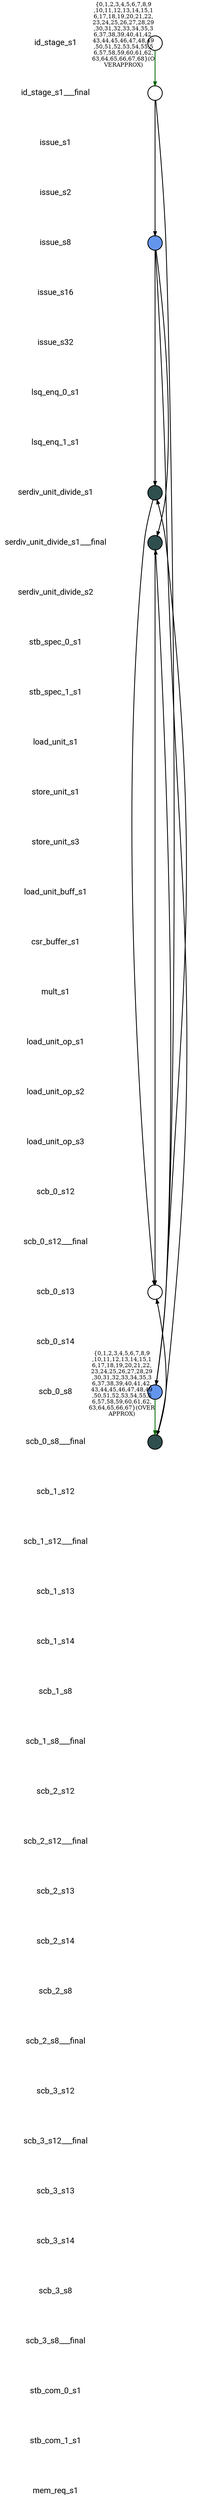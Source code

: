 
digraph G {
    edge [penwidth=2];
    node [ shape=box, fontsize=20, penwidth=2, fontname="roboto"];
    esep=0.5;
    layout=neato;
    overlap=scale;
    splines=true;

l_id_stage_s1 [label="id_stage_s1"; pos="0,-0!"; shape=none];

l_id_stage_s1___final [label="id_stage_s1___final"; pos="0,-1!"; shape=none];

l_issue_s1 [label="issue_s1"; pos="0,-2!"; shape=none];

l_issue_s2 [label="issue_s2"; pos="0,-3!"; shape=none];

l_issue_s8 [label="issue_s8"; pos="0,-4!"; shape=none];

l_issue_s16 [label="issue_s16"; pos="0,-5!"; shape=none];

l_issue_s32 [label="issue_s32"; pos="0,-6!"; shape=none];

l_lsq_enq_0_s1 [label="lsq_enq_0_s1"; pos="0,-7!"; shape=none];

l_lsq_enq_1_s1 [label="lsq_enq_1_s1"; pos="0,-8!"; shape=none];

l_serdiv_unit_divide_s1 [label="serdiv_unit_divide_s1"; pos="0,-9!"; shape=none];

l_serdiv_unit_divide_s1___final [label="serdiv_unit_divide_s1___final"; pos="0,-10!"; shape=none];

l_serdiv_unit_divide_s2 [label="serdiv_unit_divide_s2"; pos="0,-11!"; shape=none];

l_stb_spec_0_s1 [label="stb_spec_0_s1"; pos="0,-12!"; shape=none];

l_stb_spec_1_s1 [label="stb_spec_1_s1"; pos="0,-13!"; shape=none];

l_load_unit_s1 [label="load_unit_s1"; pos="0,-14!"; shape=none];

l_store_unit_s1 [label="store_unit_s1"; pos="0,-15!"; shape=none];

l_store_unit_s3 [label="store_unit_s3"; pos="0,-16!"; shape=none];

l_load_unit_buff_s1 [label="load_unit_buff_s1"; pos="0,-17!"; shape=none];

l_csr_buffer_s1 [label="csr_buffer_s1"; pos="0,-18!"; shape=none];

l_mult_s1 [label="mult_s1"; pos="0,-19!"; shape=none];

l_load_unit_op_s1 [label="load_unit_op_s1"; pos="0,-20!"; shape=none];

l_load_unit_op_s2 [label="load_unit_op_s2"; pos="0,-21!"; shape=none];

l_load_unit_op_s3 [label="load_unit_op_s3"; pos="0,-22!"; shape=none];

l_scb_0_s12 [label="scb_0_s12"; pos="0,-23!"; shape=none];

l_scb_0_s12___final [label="scb_0_s12___final"; pos="0,-24!"; shape=none];

l_scb_0_s13 [label="scb_0_s13"; pos="0,-25!"; shape=none];

l_scb_0_s14 [label="scb_0_s14"; pos="0,-26!"; shape=none];

l_scb_0_s8 [label="scb_0_s8"; pos="0,-27!"; shape=none];

l_scb_0_s8___final [label="scb_0_s8___final"; pos="0,-28!"; shape=none];

l_scb_1_s12 [label="scb_1_s12"; pos="0,-29!"; shape=none];

l_scb_1_s12___final [label="scb_1_s12___final"; pos="0,-30!"; shape=none];

l_scb_1_s13 [label="scb_1_s13"; pos="0,-31!"; shape=none];

l_scb_1_s14 [label="scb_1_s14"; pos="0,-32!"; shape=none];

l_scb_1_s8 [label="scb_1_s8"; pos="0,-33!"; shape=none];

l_scb_1_s8___final [label="scb_1_s8___final"; pos="0,-34!"; shape=none];

l_scb_2_s12 [label="scb_2_s12"; pos="0,-35!"; shape=none];

l_scb_2_s12___final [label="scb_2_s12___final"; pos="0,-36!"; shape=none];

l_scb_2_s13 [label="scb_2_s13"; pos="0,-37!"; shape=none];

l_scb_2_s14 [label="scb_2_s14"; pos="0,-38!"; shape=none];

l_scb_2_s8 [label="scb_2_s8"; pos="0,-39!"; shape=none];

l_scb_2_s8___final [label="scb_2_s8___final"; pos="0,-40!"; shape=none];

l_scb_3_s12 [label="scb_3_s12"; pos="0,-41!"; shape=none];

l_scb_3_s12___final [label="scb_3_s12___final"; pos="0,-42!"; shape=none];

l_scb_3_s13 [label="scb_3_s13"; pos="0,-43!"; shape=none];

l_scb_3_s14 [label="scb_3_s14"; pos="0,-44!"; shape=none];

l_scb_3_s8 [label="scb_3_s8"; pos="0,-45!"; shape=none];

l_scb_3_s8___final [label="scb_3_s8___final"; pos="0,-46!"; shape=none];

l_stb_com_0_s1 [label="stb_com_0_s1"; pos="0,-47!"; shape=none];

l_stb_com_1_s1 [label="stb_com_1_s1"; pos="0,-48!"; shape=none];

l_mem_req_s1 [label="mem_req_s1"; pos="0,-49!"; shape=none];

n_id_stage_s1 [label=""; pos="2,-0!"; shape=circle ]; 


n_issue_s8 [style=filled, color=black, fillcolor="#6495ED", label=""; pos="2,-4!"; shape=circle ]; 


n_scb_0_s13 [label=""; pos="2,-25!"; shape=circle ]; 


n_scb_0_s8 [style=filled, color=black, fillcolor="#6495ED", label=""; pos="2,-27!"; shape=circle ]; 


n_serdiv_unit_divide_s1 [style=filled, color=black, fillcolor="#2F4F4F", label=""; pos="2,-9!"; shape=circle ]; 


n_scb_0_s8___final [style=filled, color=black, fillcolor="#2F4F4F", label=""; pos="2,-28!"; shape=circle ]; 


n_serdiv_unit_divide_s1___final [style=filled, color=black, fillcolor="#2F4F4F", label=""; pos="2,-10!"; shape=circle ]; 


n_id_stage_s1___final [label=""; pos="2,-1!"; shape=circle ]; 


n_id_stage_s1 -> n_id_stage_s1___final [color="#006400", label="{0,1,2,3,4,5,6,7,8,9
,10,11,12,13,14,15,1
6,17,18,19,20,21,22,
23,24,25,26,27,28,29
,30,31,32,33,34,35,3
6,37,38,39,40,41,42,
43,44,45,46,47,48,49
,50,51,52,53,54,55,5
6,57,58,59,60,61,62,
63,64,65,66,67,68}(O
VERAPPROX)"];

n_issue_s8 -> n_serdiv_unit_divide_s1___final [color="black"];

n_issue_s8 -> n_scb_0_s8___final [color="black"];

n_issue_s8 -> n_serdiv_unit_divide_s1 [color="black"];

n_scb_0_s8 -> n_serdiv_unit_divide_s1___final [color="black"];

n_scb_0_s8 -> n_scb_0_s8___final [color="#006400", label="{0,1,2,3,4,5,6,7,8,9
,10,11,12,13,14,15,1
6,17,18,19,20,21,22,
23,24,25,26,27,28,29
,30,31,32,33,34,35,3
6,37,38,39,40,41,42,
43,44,45,46,47,48,49
,50,51,52,53,54,55,5
6,57,58,59,60,61,62,
63,64,65,66,67}(OVER
APPROX)"];

n_scb_0_s8 -> n_serdiv_unit_divide_s1 [color="black"];

n_serdiv_unit_divide_s1 -> n_scb_0_s13 [color="black"];

n_scb_0_s8___final -> n_scb_0_s13 [color="black"];

n_serdiv_unit_divide_s1___final -> n_scb_0_s13 [color="black"];

n_id_stage_s1___final -> n_issue_s8 [color="black"];

n_id_stage_s1___final -> n_scb_0_s8 [color="black"];
}
